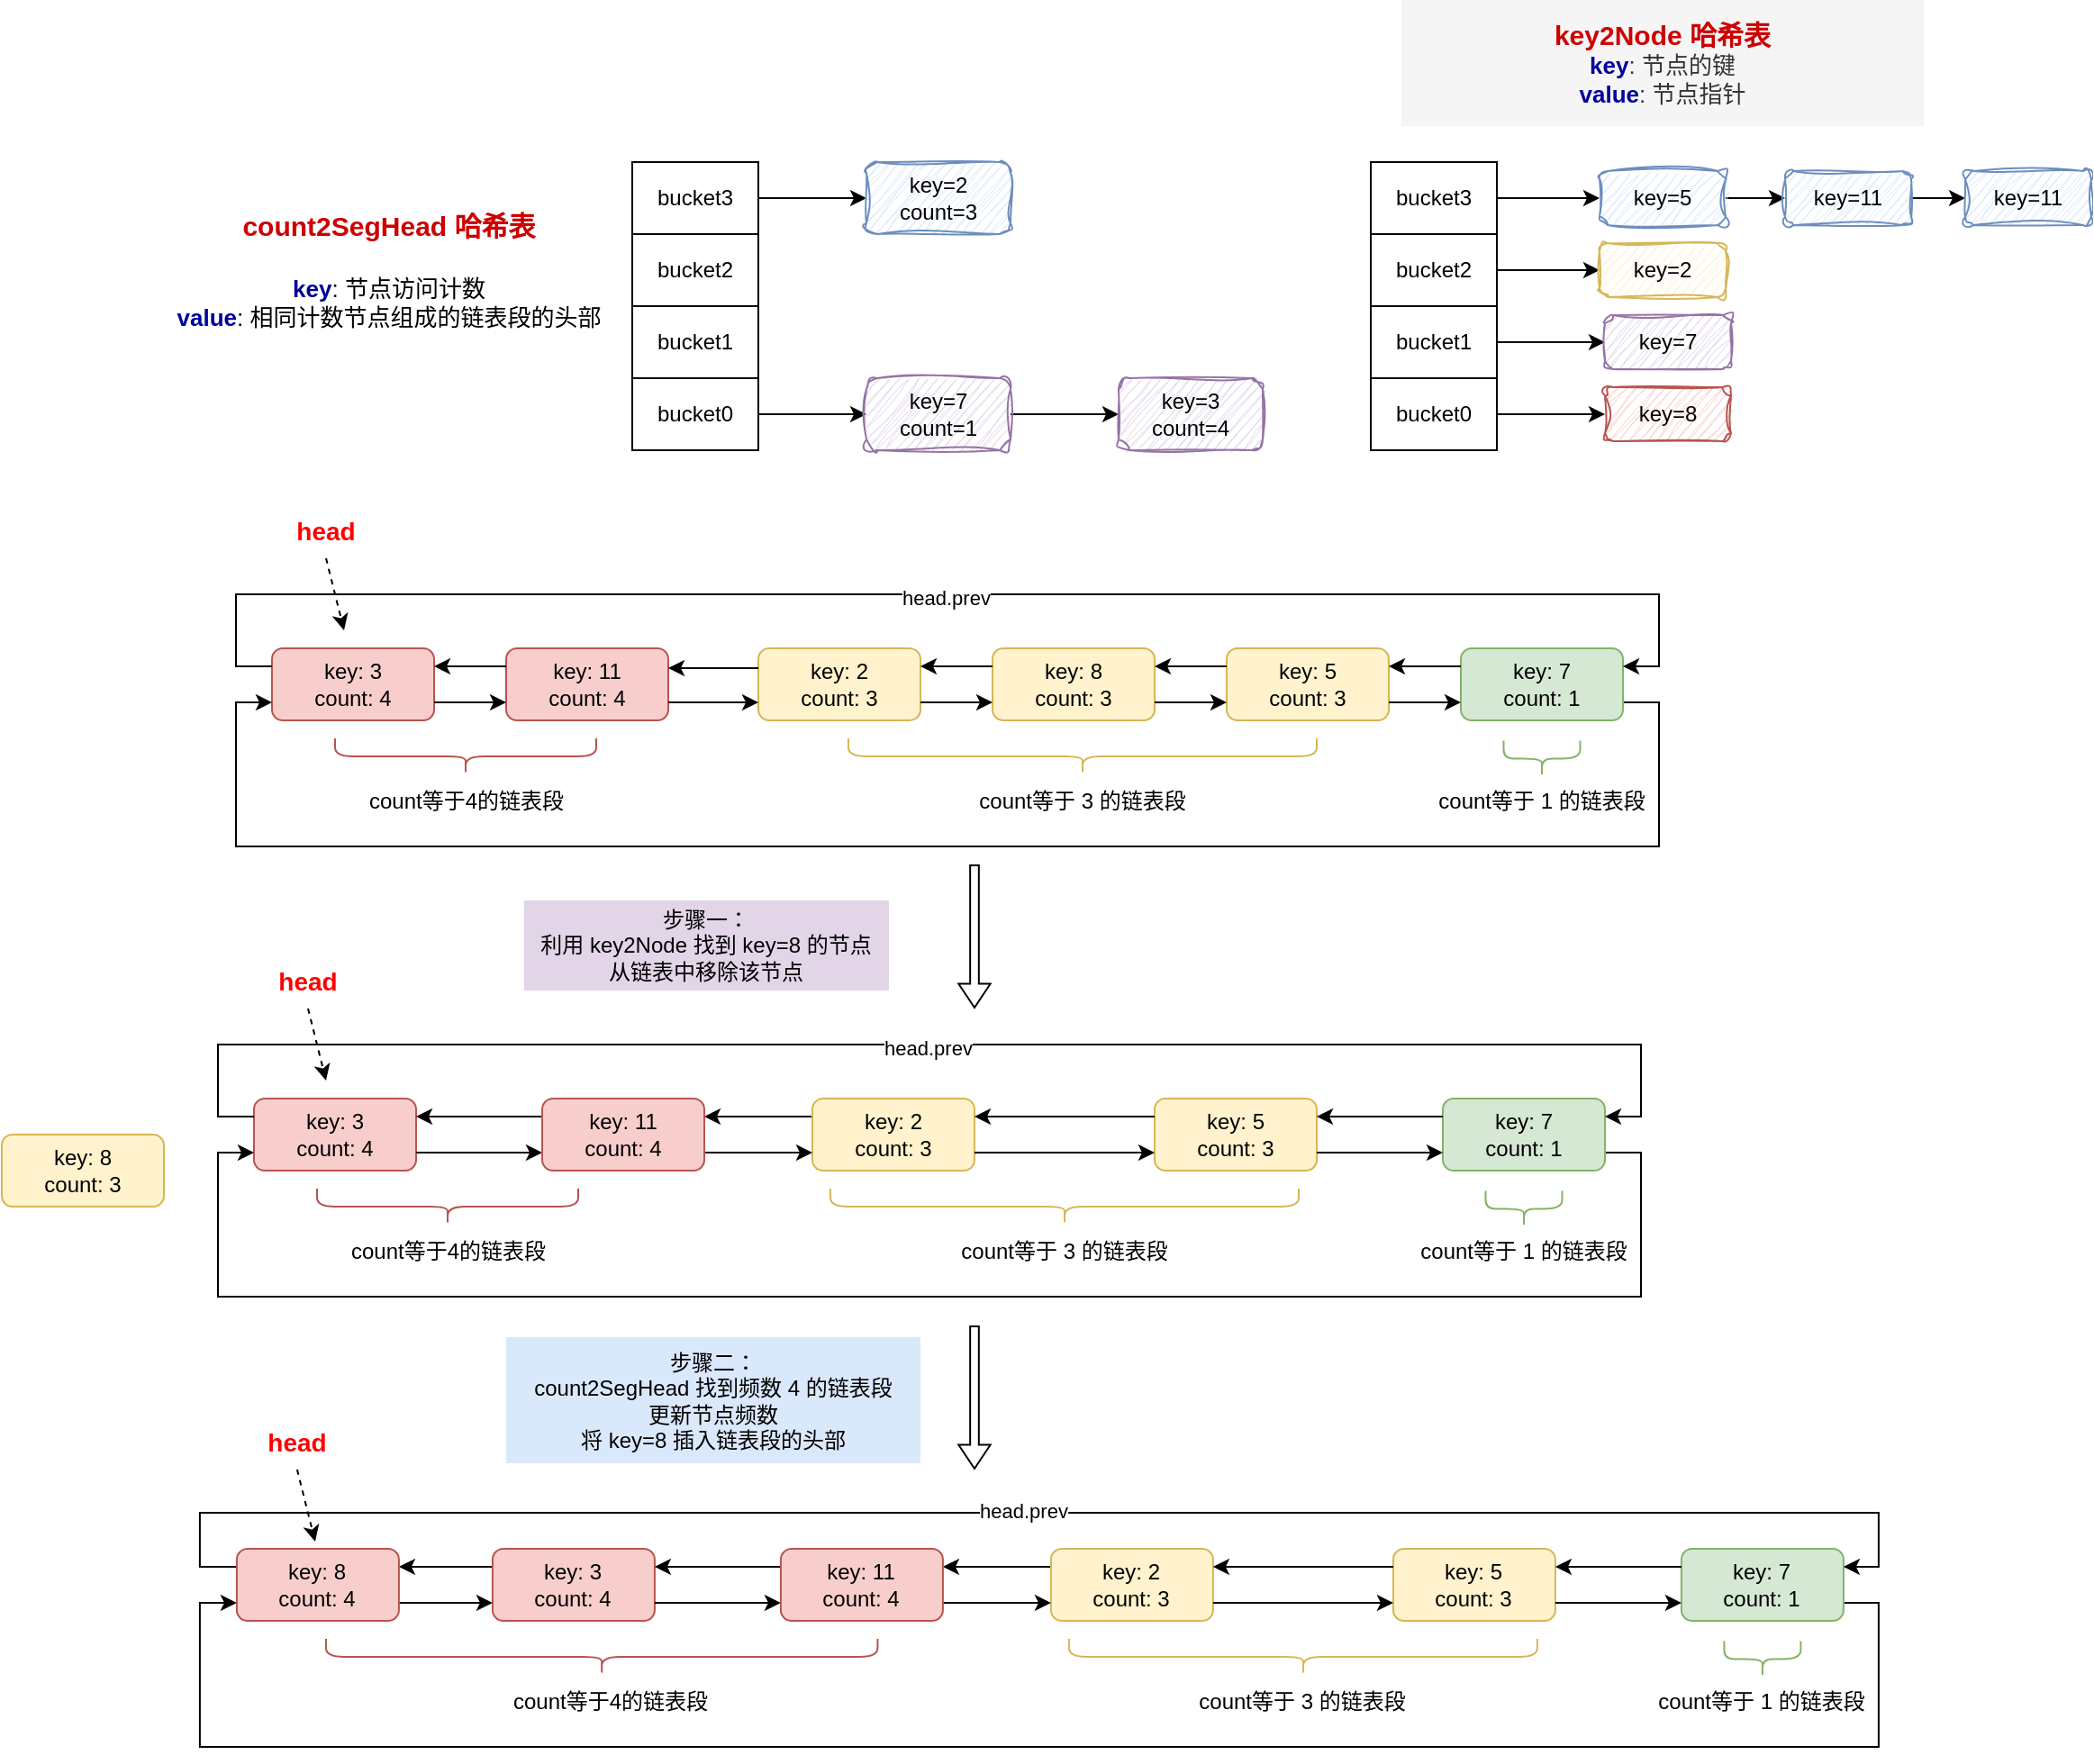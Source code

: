 <mxfile version="24.0.7" type="github">
  <diagram name="第 1 页" id="zE9aLh8oL7LbEnzDTzKU">
    <mxGraphModel dx="2052" dy="1904" grid="1" gridSize="10" guides="1" tooltips="1" connect="1" arrows="1" fold="1" page="1" pageScale="1" pageWidth="827" pageHeight="1169" math="0" shadow="0">
      <root>
        <mxCell id="0" />
        <mxCell id="1" parent="0" />
        <mxCell id="ZwX-LrS2RoOKR6G2F7I0-1" value="key: 3&lt;div&gt;count: 4&lt;/div&gt;" style="rounded=1;whiteSpace=wrap;html=1;fillColor=#f8cecc;strokeColor=#b85450;" vertex="1" parent="1">
          <mxGeometry x="90" y="240" width="90" height="40" as="geometry" />
        </mxCell>
        <mxCell id="ZwX-LrS2RoOKR6G2F7I0-6" value="key: 11&lt;div&gt;&lt;span style=&quot;background-color: initial;&quot;&gt;count: 4&lt;/span&gt;&lt;/div&gt;" style="rounded=1;whiteSpace=wrap;html=1;fillColor=#f8cecc;strokeColor=#b85450;" vertex="1" parent="1">
          <mxGeometry x="220" y="240" width="90" height="40" as="geometry" />
        </mxCell>
        <mxCell id="ZwX-LrS2RoOKR6G2F7I0-7" value="key: 2&lt;div&gt;count: 3&lt;/div&gt;" style="rounded=1;whiteSpace=wrap;html=1;fillColor=#fff2cc;strokeColor=#d6b656;" vertex="1" parent="1">
          <mxGeometry x="360" y="240" width="90" height="40" as="geometry" />
        </mxCell>
        <mxCell id="ZwX-LrS2RoOKR6G2F7I0-8" value="key: 8&lt;div&gt;count: 3&lt;/div&gt;" style="rounded=1;whiteSpace=wrap;html=1;fillColor=#fff2cc;strokeColor=#d6b656;" vertex="1" parent="1">
          <mxGeometry x="490" y="240" width="90" height="40" as="geometry" />
        </mxCell>
        <mxCell id="ZwX-LrS2RoOKR6G2F7I0-9" value="key: 5&lt;div&gt;count: 3&lt;/div&gt;" style="rounded=1;whiteSpace=wrap;html=1;fillColor=#fff2cc;strokeColor=#d6b656;" vertex="1" parent="1">
          <mxGeometry x="620" y="240" width="90" height="40" as="geometry" />
        </mxCell>
        <mxCell id="ZwX-LrS2RoOKR6G2F7I0-35" style="edgeStyle=orthogonalEdgeStyle;rounded=0;orthogonalLoop=1;jettySize=auto;html=1;exitX=1;exitY=0.75;exitDx=0;exitDy=0;entryX=0;entryY=0.75;entryDx=0;entryDy=0;" edge="1" parent="1" source="ZwX-LrS2RoOKR6G2F7I0-10" target="ZwX-LrS2RoOKR6G2F7I0-1">
          <mxGeometry relative="1" as="geometry">
            <Array as="points">
              <mxPoint x="860" y="270" />
              <mxPoint x="860" y="350" />
              <mxPoint x="70" y="350" />
              <mxPoint x="70" y="270" />
            </Array>
          </mxGeometry>
        </mxCell>
        <mxCell id="ZwX-LrS2RoOKR6G2F7I0-10" value="key: 7&lt;div&gt;count: 1&lt;/div&gt;" style="rounded=1;whiteSpace=wrap;html=1;fillColor=#d5e8d4;strokeColor=#82b366;" vertex="1" parent="1">
          <mxGeometry x="750" y="240" width="90" height="40" as="geometry" />
        </mxCell>
        <mxCell id="ZwX-LrS2RoOKR6G2F7I0-11" value="" style="endArrow=classic;html=1;rounded=0;exitX=0;exitY=0.25;exitDx=0;exitDy=0;entryX=1;entryY=0.25;entryDx=0;entryDy=0;" edge="1" parent="1" source="ZwX-LrS2RoOKR6G2F7I0-6" target="ZwX-LrS2RoOKR6G2F7I0-1">
          <mxGeometry width="50" height="50" relative="1" as="geometry">
            <mxPoint x="250" y="390" as="sourcePoint" />
            <mxPoint x="300" y="340" as="targetPoint" />
          </mxGeometry>
        </mxCell>
        <mxCell id="ZwX-LrS2RoOKR6G2F7I0-12" value="" style="endArrow=classic;html=1;rounded=0;exitX=1;exitY=0.75;exitDx=0;exitDy=0;entryX=0;entryY=0.75;entryDx=0;entryDy=0;" edge="1" parent="1" source="ZwX-LrS2RoOKR6G2F7I0-1" target="ZwX-LrS2RoOKR6G2F7I0-6">
          <mxGeometry width="50" height="50" relative="1" as="geometry">
            <mxPoint x="250" y="410" as="sourcePoint" />
            <mxPoint x="300" y="360" as="targetPoint" />
          </mxGeometry>
        </mxCell>
        <mxCell id="ZwX-LrS2RoOKR6G2F7I0-13" value="" style="endArrow=classic;html=1;rounded=0;entryX=1;entryY=0.75;entryDx=0;entryDy=0;exitX=0;exitY=0.75;exitDx=0;exitDy=0;" edge="1" parent="1">
          <mxGeometry width="50" height="50" relative="1" as="geometry">
            <mxPoint x="360" y="251" as="sourcePoint" />
            <mxPoint x="310" y="251" as="targetPoint" />
          </mxGeometry>
        </mxCell>
        <mxCell id="ZwX-LrS2RoOKR6G2F7I0-14" value="" style="endArrow=classic;html=1;rounded=0;exitX=0;exitY=0.25;exitDx=0;exitDy=0;entryX=1;entryY=0.25;entryDx=0;entryDy=0;" edge="1" parent="1" source="ZwX-LrS2RoOKR6G2F7I0-8" target="ZwX-LrS2RoOKR6G2F7I0-7">
          <mxGeometry width="50" height="50" relative="1" as="geometry">
            <mxPoint x="460" y="380" as="sourcePoint" />
            <mxPoint x="510" y="330" as="targetPoint" />
          </mxGeometry>
        </mxCell>
        <mxCell id="ZwX-LrS2RoOKR6G2F7I0-15" value="" style="endArrow=classic;html=1;rounded=0;exitX=1;exitY=0.75;exitDx=0;exitDy=0;entryX=0;entryY=0.75;entryDx=0;entryDy=0;" edge="1" parent="1" source="ZwX-LrS2RoOKR6G2F7I0-6" target="ZwX-LrS2RoOKR6G2F7I0-7">
          <mxGeometry width="50" height="50" relative="1" as="geometry">
            <mxPoint x="230" y="380" as="sourcePoint" />
            <mxPoint x="280" y="330" as="targetPoint" />
          </mxGeometry>
        </mxCell>
        <mxCell id="ZwX-LrS2RoOKR6G2F7I0-16" value="" style="endArrow=classic;html=1;rounded=0;exitX=1;exitY=0.75;exitDx=0;exitDy=0;entryX=0;entryY=0.75;entryDx=0;entryDy=0;" edge="1" parent="1" source="ZwX-LrS2RoOKR6G2F7I0-7" target="ZwX-LrS2RoOKR6G2F7I0-8">
          <mxGeometry width="50" height="50" relative="1" as="geometry">
            <mxPoint x="480" y="360" as="sourcePoint" />
            <mxPoint x="530" y="310" as="targetPoint" />
          </mxGeometry>
        </mxCell>
        <mxCell id="ZwX-LrS2RoOKR6G2F7I0-17" value="" style="endArrow=classic;html=1;rounded=0;exitX=1;exitY=0.75;exitDx=0;exitDy=0;entryX=0;entryY=0.75;entryDx=0;entryDy=0;" edge="1" parent="1" source="ZwX-LrS2RoOKR6G2F7I0-8" target="ZwX-LrS2RoOKR6G2F7I0-9">
          <mxGeometry width="50" height="50" relative="1" as="geometry">
            <mxPoint x="610" y="370" as="sourcePoint" />
            <mxPoint x="660" y="320" as="targetPoint" />
          </mxGeometry>
        </mxCell>
        <mxCell id="ZwX-LrS2RoOKR6G2F7I0-18" value="" style="endArrow=classic;html=1;rounded=0;exitX=1;exitY=0.75;exitDx=0;exitDy=0;entryX=0;entryY=0.75;entryDx=0;entryDy=0;" edge="1" parent="1" source="ZwX-LrS2RoOKR6G2F7I0-9" target="ZwX-LrS2RoOKR6G2F7I0-10">
          <mxGeometry width="50" height="50" relative="1" as="geometry">
            <mxPoint x="710" y="380" as="sourcePoint" />
            <mxPoint x="760" y="330" as="targetPoint" />
          </mxGeometry>
        </mxCell>
        <mxCell id="ZwX-LrS2RoOKR6G2F7I0-19" value="" style="endArrow=classic;html=1;rounded=0;exitX=0;exitY=0.25;exitDx=0;exitDy=0;entryX=1;entryY=0.25;entryDx=0;entryDy=0;" edge="1" parent="1" source="ZwX-LrS2RoOKR6G2F7I0-9" target="ZwX-LrS2RoOKR6G2F7I0-8">
          <mxGeometry width="50" height="50" relative="1" as="geometry">
            <mxPoint x="660" y="380" as="sourcePoint" />
            <mxPoint x="710" y="330" as="targetPoint" />
          </mxGeometry>
        </mxCell>
        <mxCell id="ZwX-LrS2RoOKR6G2F7I0-20" value="" style="endArrow=classic;html=1;rounded=0;exitX=0;exitY=0.25;exitDx=0;exitDy=0;entryX=1;entryY=0.25;entryDx=0;entryDy=0;" edge="1" parent="1" source="ZwX-LrS2RoOKR6G2F7I0-10" target="ZwX-LrS2RoOKR6G2F7I0-9">
          <mxGeometry width="50" height="50" relative="1" as="geometry">
            <mxPoint x="700" y="410" as="sourcePoint" />
            <mxPoint x="750" y="360" as="targetPoint" />
          </mxGeometry>
        </mxCell>
        <mxCell id="ZwX-LrS2RoOKR6G2F7I0-21" value="" style="endArrow=classic;html=1;rounded=0;dashed=1;" edge="1" parent="1">
          <mxGeometry width="50" height="50" relative="1" as="geometry">
            <mxPoint x="120" y="190" as="sourcePoint" />
            <mxPoint x="130" y="230" as="targetPoint" />
          </mxGeometry>
        </mxCell>
        <mxCell id="ZwX-LrS2RoOKR6G2F7I0-22" value="head" style="text;html=1;align=center;verticalAlign=middle;whiteSpace=wrap;rounded=0;fontSize=14;fontStyle=1;fontColor=#FF0000;" vertex="1" parent="1">
          <mxGeometry x="90" y="160" width="60" height="30" as="geometry" />
        </mxCell>
        <mxCell id="ZwX-LrS2RoOKR6G2F7I0-23" value="" style="shape=curlyBracket;whiteSpace=wrap;html=1;rounded=1;flipH=1;labelPosition=right;verticalLabelPosition=middle;align=left;verticalAlign=middle;size=0.5;rotation=90;fillColor=#fff2cc;strokeColor=#d6b656;" vertex="1" parent="1">
          <mxGeometry x="530" y="170" width="20" height="260" as="geometry" />
        </mxCell>
        <mxCell id="ZwX-LrS2RoOKR6G2F7I0-25" value="" style="shape=curlyBracket;whiteSpace=wrap;html=1;rounded=1;flipH=1;labelPosition=right;verticalLabelPosition=middle;align=left;verticalAlign=middle;size=0.5;rotation=90;fillColor=#f8cecc;strokeColor=#b85450;" vertex="1" parent="1">
          <mxGeometry x="187.5" y="227.5" width="20" height="145" as="geometry" />
        </mxCell>
        <mxCell id="ZwX-LrS2RoOKR6G2F7I0-26" value="" style="shape=curlyBracket;whiteSpace=wrap;html=1;rounded=1;flipH=1;labelPosition=right;verticalLabelPosition=middle;align=left;verticalAlign=middle;size=0.5;rotation=90;fillColor=#d5e8d4;strokeColor=#82b366;" vertex="1" parent="1">
          <mxGeometry x="785" y="280" width="20" height="42.5" as="geometry" />
        </mxCell>
        <mxCell id="ZwX-LrS2RoOKR6G2F7I0-27" value="count等于4的链表段" style="text;html=1;align=center;verticalAlign=middle;whiteSpace=wrap;rounded=0;" vertex="1" parent="1">
          <mxGeometry x="131.5" y="310" width="132" height="30" as="geometry" />
        </mxCell>
        <mxCell id="ZwX-LrS2RoOKR6G2F7I0-28" value="count等于 3 的链表段" style="text;html=1;align=center;verticalAlign=middle;whiteSpace=wrap;rounded=0;" vertex="1" parent="1">
          <mxGeometry x="474" y="310" width="132" height="30" as="geometry" />
        </mxCell>
        <mxCell id="ZwX-LrS2RoOKR6G2F7I0-29" value="count等于 1 的链表段" style="text;html=1;align=center;verticalAlign=middle;whiteSpace=wrap;rounded=0;" vertex="1" parent="1">
          <mxGeometry x="729" y="310" width="132" height="30" as="geometry" />
        </mxCell>
        <mxCell id="ZwX-LrS2RoOKR6G2F7I0-30" value="" style="endArrow=classic;html=1;rounded=0;exitX=0;exitY=0.25;exitDx=0;exitDy=0;edgeStyle=orthogonalEdgeStyle;" edge="1" parent="1" source="ZwX-LrS2RoOKR6G2F7I0-1">
          <mxGeometry width="50" height="50" relative="1" as="geometry">
            <mxPoint x="100" y="390" as="sourcePoint" />
            <mxPoint x="840" y="250" as="targetPoint" />
            <Array as="points">
              <mxPoint x="70" y="250" />
              <mxPoint x="70" y="210" />
              <mxPoint x="860" y="210" />
              <mxPoint x="860" y="250" />
            </Array>
          </mxGeometry>
        </mxCell>
        <mxCell id="ZwX-LrS2RoOKR6G2F7I0-34" value="head.prev" style="edgeLabel;html=1;align=center;verticalAlign=middle;resizable=0;points=[];" vertex="1" connectable="0" parent="ZwX-LrS2RoOKR6G2F7I0-30">
          <mxGeometry x="-0.003" y="-2" relative="1" as="geometry">
            <mxPoint as="offset" />
          </mxGeometry>
        </mxCell>
        <mxCell id="ZwX-LrS2RoOKR6G2F7I0-68" style="edgeStyle=orthogonalEdgeStyle;rounded=0;orthogonalLoop=1;jettySize=auto;html=1;entryX=0;entryY=0.5;entryDx=0;entryDy=0;" edge="1" parent="1" source="ZwX-LrS2RoOKR6G2F7I0-57" target="ZwX-LrS2RoOKR6G2F7I0-65">
          <mxGeometry relative="1" as="geometry" />
        </mxCell>
        <mxCell id="ZwX-LrS2RoOKR6G2F7I0-57" value="bucket3" style="rounded=0;whiteSpace=wrap;html=1;" vertex="1" parent="1">
          <mxGeometry x="290" y="-30" width="70" height="40" as="geometry" />
        </mxCell>
        <mxCell id="ZwX-LrS2RoOKR6G2F7I0-58" value="bucket2" style="rounded=0;whiteSpace=wrap;html=1;" vertex="1" parent="1">
          <mxGeometry x="290" y="10" width="70" height="40" as="geometry" />
        </mxCell>
        <mxCell id="ZwX-LrS2RoOKR6G2F7I0-59" value="bucket1" style="rounded=0;whiteSpace=wrap;html=1;" vertex="1" parent="1">
          <mxGeometry x="290" y="50" width="70" height="40" as="geometry" />
        </mxCell>
        <mxCell id="ZwX-LrS2RoOKR6G2F7I0-62" style="edgeStyle=orthogonalEdgeStyle;rounded=0;orthogonalLoop=1;jettySize=auto;html=1;" edge="1" parent="1" source="ZwX-LrS2RoOKR6G2F7I0-61" target="ZwX-LrS2RoOKR6G2F7I0-64">
          <mxGeometry relative="1" as="geometry">
            <mxPoint x="410" y="110" as="targetPoint" />
          </mxGeometry>
        </mxCell>
        <mxCell id="ZwX-LrS2RoOKR6G2F7I0-61" value="bucket0" style="rounded=0;whiteSpace=wrap;html=1;" vertex="1" parent="1">
          <mxGeometry x="290" y="90" width="70" height="40" as="geometry" />
        </mxCell>
        <mxCell id="ZwX-LrS2RoOKR6G2F7I0-66" style="edgeStyle=orthogonalEdgeStyle;rounded=0;orthogonalLoop=1;jettySize=auto;html=1;entryX=0;entryY=0.5;entryDx=0;entryDy=0;" edge="1" parent="1" source="ZwX-LrS2RoOKR6G2F7I0-64" target="ZwX-LrS2RoOKR6G2F7I0-67">
          <mxGeometry relative="1" as="geometry">
            <mxPoint x="560" y="110" as="targetPoint" />
          </mxGeometry>
        </mxCell>
        <mxCell id="ZwX-LrS2RoOKR6G2F7I0-64" value="&lt;div&gt;key=7&lt;/div&gt;count=1" style="rounded=1;whiteSpace=wrap;html=1;sketch=1;curveFitting=1;jiggle=2;fillColor=#e1d5e7;strokeColor=#9673a6;" vertex="1" parent="1">
          <mxGeometry x="420" y="90" width="80" height="40" as="geometry" />
        </mxCell>
        <mxCell id="ZwX-LrS2RoOKR6G2F7I0-65" value="&lt;div&gt;key=2&lt;/div&gt;count=3" style="rounded=1;whiteSpace=wrap;html=1;fillColor=#dae8fc;strokeColor=#6c8ebf;sketch=1;curveFitting=1;jiggle=2;" vertex="1" parent="1">
          <mxGeometry x="420" y="-30" width="80" height="40" as="geometry" />
        </mxCell>
        <mxCell id="ZwX-LrS2RoOKR6G2F7I0-67" value="&lt;div&gt;key=3&lt;/div&gt;count=4" style="rounded=1;whiteSpace=wrap;html=1;sketch=1;curveFitting=1;jiggle=2;fillColor=#e1d5e7;strokeColor=#9673a6;" vertex="1" parent="1">
          <mxGeometry x="560" y="90" width="80" height="40" as="geometry" />
        </mxCell>
        <mxCell id="ZwX-LrS2RoOKR6G2F7I0-70" value="&lt;div&gt;&lt;font color=&quot;#cc0000&quot;&gt;&lt;span style=&quot;font-size: 15px; font-weight: 700;&quot;&gt;count2SegHead 哈希表&lt;/span&gt;&lt;br&gt;&lt;/font&gt;&lt;/div&gt;&lt;div&gt;&lt;font color=&quot;#cc0000&quot;&gt;&lt;span style=&quot;font-size: 15px; font-weight: 700;&quot;&gt;&lt;br&gt;&lt;/span&gt;&lt;/font&gt;&lt;/div&gt;&lt;font style=&quot;font-size: 13px;&quot;&gt;&lt;font color=&quot;#000099&quot;&gt;&lt;b&gt;key&lt;/b&gt;&lt;/font&gt;: 节点访问计数&lt;/font&gt;&lt;div style=&quot;font-size: 13px;&quot;&gt;&lt;font style=&quot;font-size: 13px;&quot;&gt;&lt;font color=&quot;#000099&quot;&gt;&lt;b&gt;value&lt;/b&gt;&lt;/font&gt;: 相同计数节点组成的链表段的头部&lt;/font&gt;&lt;/div&gt;" style="text;html=1;align=center;verticalAlign=middle;whiteSpace=wrap;rounded=0;" vertex="1" parent="1">
          <mxGeometry x="10" y="5" width="290" height="50" as="geometry" />
        </mxCell>
        <mxCell id="ZwX-LrS2RoOKR6G2F7I0-71" value="key: 3&lt;div&gt;count: 4&lt;/div&gt;" style="rounded=1;whiteSpace=wrap;html=1;fillColor=#f8cecc;strokeColor=#b85450;" vertex="1" parent="1">
          <mxGeometry x="80" y="490" width="90" height="40" as="geometry" />
        </mxCell>
        <mxCell id="ZwX-LrS2RoOKR6G2F7I0-125" style="edgeStyle=orthogonalEdgeStyle;rounded=0;orthogonalLoop=1;jettySize=auto;html=1;exitX=0;exitY=0.25;exitDx=0;exitDy=0;entryX=1;entryY=0.25;entryDx=0;entryDy=0;" edge="1" parent="1" source="ZwX-LrS2RoOKR6G2F7I0-73" target="ZwX-LrS2RoOKR6G2F7I0-72">
          <mxGeometry relative="1" as="geometry" />
        </mxCell>
        <mxCell id="ZwX-LrS2RoOKR6G2F7I0-73" value="key: 2&lt;div&gt;count: 3&lt;/div&gt;" style="rounded=1;whiteSpace=wrap;html=1;fillColor=#fff2cc;strokeColor=#d6b656;" vertex="1" parent="1">
          <mxGeometry x="390" y="490" width="90" height="40" as="geometry" />
        </mxCell>
        <mxCell id="ZwX-LrS2RoOKR6G2F7I0-75" value="key: 5&lt;div&gt;count: 3&lt;/div&gt;" style="rounded=1;whiteSpace=wrap;html=1;fillColor=#fff2cc;strokeColor=#d6b656;" vertex="1" parent="1">
          <mxGeometry x="580" y="490" width="90" height="40" as="geometry" />
        </mxCell>
        <mxCell id="ZwX-LrS2RoOKR6G2F7I0-76" style="edgeStyle=orthogonalEdgeStyle;rounded=0;orthogonalLoop=1;jettySize=auto;html=1;exitX=1;exitY=0.75;exitDx=0;exitDy=0;entryX=0;entryY=0.75;entryDx=0;entryDy=0;" edge="1" parent="1" source="ZwX-LrS2RoOKR6G2F7I0-77" target="ZwX-LrS2RoOKR6G2F7I0-71">
          <mxGeometry relative="1" as="geometry">
            <Array as="points">
              <mxPoint x="850" y="520" />
              <mxPoint x="850" y="600" />
              <mxPoint x="60" y="600" />
              <mxPoint x="60" y="520" />
            </Array>
          </mxGeometry>
        </mxCell>
        <mxCell id="ZwX-LrS2RoOKR6G2F7I0-77" value="key: 7&lt;div&gt;count: 1&lt;/div&gt;" style="rounded=1;whiteSpace=wrap;html=1;fillColor=#d5e8d4;strokeColor=#82b366;" vertex="1" parent="1">
          <mxGeometry x="740" y="490" width="90" height="40" as="geometry" />
        </mxCell>
        <mxCell id="ZwX-LrS2RoOKR6G2F7I0-78" value="" style="endArrow=classic;html=1;rounded=0;exitX=0;exitY=0.25;exitDx=0;exitDy=0;entryX=1;entryY=0.25;entryDx=0;entryDy=0;" edge="1" parent="1" source="ZwX-LrS2RoOKR6G2F7I0-72" target="ZwX-LrS2RoOKR6G2F7I0-71">
          <mxGeometry width="50" height="50" relative="1" as="geometry">
            <mxPoint x="240" y="640" as="sourcePoint" />
            <mxPoint x="290" y="590" as="targetPoint" />
          </mxGeometry>
        </mxCell>
        <mxCell id="ZwX-LrS2RoOKR6G2F7I0-79" value="" style="endArrow=classic;html=1;rounded=0;exitX=1;exitY=0.75;exitDx=0;exitDy=0;entryX=0;entryY=0.75;entryDx=0;entryDy=0;" edge="1" parent="1" source="ZwX-LrS2RoOKR6G2F7I0-71" target="ZwX-LrS2RoOKR6G2F7I0-72">
          <mxGeometry width="50" height="50" relative="1" as="geometry">
            <mxPoint x="240" y="660" as="sourcePoint" />
            <mxPoint x="290" y="610" as="targetPoint" />
          </mxGeometry>
        </mxCell>
        <mxCell id="ZwX-LrS2RoOKR6G2F7I0-80" value="" style="endArrow=classic;html=1;rounded=0;entryX=1;entryY=0.75;entryDx=0;entryDy=0;exitX=0;exitY=0.25;exitDx=0;exitDy=0;" edge="1" parent="1" source="ZwX-LrS2RoOKR6G2F7I0-72">
          <mxGeometry width="50" height="50" relative="1" as="geometry">
            <mxPoint x="350" y="501" as="sourcePoint" />
            <mxPoint x="300" y="501" as="targetPoint" />
          </mxGeometry>
        </mxCell>
        <mxCell id="ZwX-LrS2RoOKR6G2F7I0-82" value="" style="endArrow=classic;html=1;rounded=0;exitX=1;exitY=0.75;exitDx=0;exitDy=0;entryX=0;entryY=0.75;entryDx=0;entryDy=0;" edge="1" parent="1" source="ZwX-LrS2RoOKR6G2F7I0-72" target="ZwX-LrS2RoOKR6G2F7I0-73">
          <mxGeometry width="50" height="50" relative="1" as="geometry">
            <mxPoint x="220" y="630" as="sourcePoint" />
            <mxPoint x="270" y="580" as="targetPoint" />
          </mxGeometry>
        </mxCell>
        <mxCell id="ZwX-LrS2RoOKR6G2F7I0-84" value="" style="endArrow=classic;html=1;rounded=0;exitX=1;exitY=0.75;exitDx=0;exitDy=0;entryX=0;entryY=0.75;entryDx=0;entryDy=0;" edge="1" parent="1" source="ZwX-LrS2RoOKR6G2F7I0-73" target="ZwX-LrS2RoOKR6G2F7I0-75">
          <mxGeometry width="50" height="50" relative="1" as="geometry">
            <mxPoint x="570" y="520" as="sourcePoint" />
            <mxPoint x="650" y="570" as="targetPoint" />
          </mxGeometry>
        </mxCell>
        <mxCell id="ZwX-LrS2RoOKR6G2F7I0-85" value="" style="endArrow=classic;html=1;rounded=0;exitX=1;exitY=0.75;exitDx=0;exitDy=0;entryX=0;entryY=0.75;entryDx=0;entryDy=0;" edge="1" parent="1" source="ZwX-LrS2RoOKR6G2F7I0-75" target="ZwX-LrS2RoOKR6G2F7I0-77">
          <mxGeometry width="50" height="50" relative="1" as="geometry">
            <mxPoint x="700" y="630" as="sourcePoint" />
            <mxPoint x="750" y="580" as="targetPoint" />
          </mxGeometry>
        </mxCell>
        <mxCell id="ZwX-LrS2RoOKR6G2F7I0-86" value="" style="endArrow=classic;html=1;rounded=0;entryX=1;entryY=0.25;entryDx=0;entryDy=0;" edge="1" parent="1" target="ZwX-LrS2RoOKR6G2F7I0-73">
          <mxGeometry width="50" height="50" relative="1" as="geometry">
            <mxPoint x="580" y="500" as="sourcePoint" />
            <mxPoint x="570" y="500" as="targetPoint" />
          </mxGeometry>
        </mxCell>
        <mxCell id="ZwX-LrS2RoOKR6G2F7I0-87" value="" style="endArrow=classic;html=1;rounded=0;exitX=0;exitY=0.25;exitDx=0;exitDy=0;entryX=1;entryY=0.25;entryDx=0;entryDy=0;" edge="1" parent="1" source="ZwX-LrS2RoOKR6G2F7I0-77" target="ZwX-LrS2RoOKR6G2F7I0-75">
          <mxGeometry width="50" height="50" relative="1" as="geometry">
            <mxPoint x="690" y="660" as="sourcePoint" />
            <mxPoint x="740" y="610" as="targetPoint" />
          </mxGeometry>
        </mxCell>
        <mxCell id="ZwX-LrS2RoOKR6G2F7I0-88" value="" style="endArrow=classic;html=1;rounded=0;dashed=1;" edge="1" parent="1">
          <mxGeometry width="50" height="50" relative="1" as="geometry">
            <mxPoint x="110" y="440" as="sourcePoint" />
            <mxPoint x="120" y="480" as="targetPoint" />
          </mxGeometry>
        </mxCell>
        <mxCell id="ZwX-LrS2RoOKR6G2F7I0-89" value="head" style="text;html=1;align=center;verticalAlign=middle;whiteSpace=wrap;rounded=0;fontSize=14;fontStyle=1;fontColor=#FF0000;" vertex="1" parent="1">
          <mxGeometry x="80" y="410" width="60" height="30" as="geometry" />
        </mxCell>
        <mxCell id="ZwX-LrS2RoOKR6G2F7I0-90" value="" style="shape=curlyBracket;whiteSpace=wrap;html=1;rounded=1;flipH=1;labelPosition=right;verticalLabelPosition=middle;align=left;verticalAlign=middle;size=0.5;rotation=90;fillColor=#fff2cc;strokeColor=#d6b656;" vertex="1" parent="1">
          <mxGeometry x="520" y="420" width="20" height="260" as="geometry" />
        </mxCell>
        <mxCell id="ZwX-LrS2RoOKR6G2F7I0-91" value="" style="shape=curlyBracket;whiteSpace=wrap;html=1;rounded=1;flipH=1;labelPosition=right;verticalLabelPosition=middle;align=left;verticalAlign=middle;size=0.5;rotation=90;fillColor=#f8cecc;strokeColor=#b85450;" vertex="1" parent="1">
          <mxGeometry x="177.5" y="477.5" width="20" height="145" as="geometry" />
        </mxCell>
        <mxCell id="ZwX-LrS2RoOKR6G2F7I0-92" value="" style="shape=curlyBracket;whiteSpace=wrap;html=1;rounded=1;flipH=1;labelPosition=right;verticalLabelPosition=middle;align=left;verticalAlign=middle;size=0.5;rotation=90;fillColor=#d5e8d4;strokeColor=#82b366;" vertex="1" parent="1">
          <mxGeometry x="775" y="530" width="20" height="42.5" as="geometry" />
        </mxCell>
        <mxCell id="ZwX-LrS2RoOKR6G2F7I0-93" value="count等于4的链表段" style="text;html=1;align=center;verticalAlign=middle;whiteSpace=wrap;rounded=0;" vertex="1" parent="1">
          <mxGeometry x="121.5" y="560" width="132" height="30" as="geometry" />
        </mxCell>
        <mxCell id="ZwX-LrS2RoOKR6G2F7I0-94" value="count等于 3 的链表段" style="text;html=1;align=center;verticalAlign=middle;whiteSpace=wrap;rounded=0;" vertex="1" parent="1">
          <mxGeometry x="464" y="560" width="132" height="30" as="geometry" />
        </mxCell>
        <mxCell id="ZwX-LrS2RoOKR6G2F7I0-95" value="count等于 1 的链表段" style="text;html=1;align=center;verticalAlign=middle;whiteSpace=wrap;rounded=0;" vertex="1" parent="1">
          <mxGeometry x="719" y="560" width="132" height="30" as="geometry" />
        </mxCell>
        <mxCell id="ZwX-LrS2RoOKR6G2F7I0-96" value="" style="endArrow=classic;html=1;rounded=0;exitX=0;exitY=0.25;exitDx=0;exitDy=0;edgeStyle=orthogonalEdgeStyle;" edge="1" parent="1" source="ZwX-LrS2RoOKR6G2F7I0-71">
          <mxGeometry width="50" height="50" relative="1" as="geometry">
            <mxPoint x="90" y="640" as="sourcePoint" />
            <mxPoint x="830" y="500" as="targetPoint" />
            <Array as="points">
              <mxPoint x="60" y="500" />
              <mxPoint x="60" y="460" />
              <mxPoint x="850" y="460" />
              <mxPoint x="850" y="500" />
            </Array>
          </mxGeometry>
        </mxCell>
        <mxCell id="ZwX-LrS2RoOKR6G2F7I0-97" value="head.prev" style="edgeLabel;html=1;align=center;verticalAlign=middle;resizable=0;points=[];" vertex="1" connectable="0" parent="ZwX-LrS2RoOKR6G2F7I0-96">
          <mxGeometry x="-0.003" y="-2" relative="1" as="geometry">
            <mxPoint as="offset" />
          </mxGeometry>
        </mxCell>
        <mxCell id="ZwX-LrS2RoOKR6G2F7I0-98" value="" style="shape=flexArrow;endArrow=classic;html=1;rounded=0;width=4.828;endSize=4.09;endWidth=11.843;" edge="1" parent="1">
          <mxGeometry width="50" height="50" relative="1" as="geometry">
            <mxPoint x="480" y="360" as="sourcePoint" />
            <mxPoint x="480" y="440" as="targetPoint" />
          </mxGeometry>
        </mxCell>
        <mxCell id="ZwX-LrS2RoOKR6G2F7I0-100" style="edgeStyle=orthogonalEdgeStyle;rounded=0;orthogonalLoop=1;jettySize=auto;html=1;entryX=0;entryY=0.5;entryDx=0;entryDy=0;" edge="1" parent="1" source="ZwX-LrS2RoOKR6G2F7I0-101" target="ZwX-LrS2RoOKR6G2F7I0-108">
          <mxGeometry relative="1" as="geometry" />
        </mxCell>
        <mxCell id="ZwX-LrS2RoOKR6G2F7I0-101" value="bucket3" style="rounded=0;whiteSpace=wrap;html=1;" vertex="1" parent="1">
          <mxGeometry x="700" y="-30" width="70" height="40" as="geometry" />
        </mxCell>
        <mxCell id="ZwX-LrS2RoOKR6G2F7I0-116" style="edgeStyle=orthogonalEdgeStyle;rounded=0;orthogonalLoop=1;jettySize=auto;html=1;entryX=0;entryY=0.5;entryDx=0;entryDy=0;" edge="1" parent="1" source="ZwX-LrS2RoOKR6G2F7I0-102" target="ZwX-LrS2RoOKR6G2F7I0-115">
          <mxGeometry relative="1" as="geometry" />
        </mxCell>
        <mxCell id="ZwX-LrS2RoOKR6G2F7I0-102" value="bucket2" style="rounded=0;whiteSpace=wrap;html=1;" vertex="1" parent="1">
          <mxGeometry x="700" y="10" width="70" height="40" as="geometry" />
        </mxCell>
        <mxCell id="ZwX-LrS2RoOKR6G2F7I0-112" style="edgeStyle=orthogonalEdgeStyle;rounded=0;orthogonalLoop=1;jettySize=auto;html=1;entryX=0;entryY=0.5;entryDx=0;entryDy=0;" edge="1" parent="1" source="ZwX-LrS2RoOKR6G2F7I0-103" target="ZwX-LrS2RoOKR6G2F7I0-111">
          <mxGeometry relative="1" as="geometry" />
        </mxCell>
        <mxCell id="ZwX-LrS2RoOKR6G2F7I0-103" value="bucket1" style="rounded=0;whiteSpace=wrap;html=1;" vertex="1" parent="1">
          <mxGeometry x="700" y="50" width="70" height="40" as="geometry" />
        </mxCell>
        <mxCell id="ZwX-LrS2RoOKR6G2F7I0-114" style="edgeStyle=orthogonalEdgeStyle;rounded=0;orthogonalLoop=1;jettySize=auto;html=1;entryX=0;entryY=0.5;entryDx=0;entryDy=0;" edge="1" parent="1" source="ZwX-LrS2RoOKR6G2F7I0-105" target="ZwX-LrS2RoOKR6G2F7I0-113">
          <mxGeometry relative="1" as="geometry" />
        </mxCell>
        <mxCell id="ZwX-LrS2RoOKR6G2F7I0-105" value="bucket0" style="rounded=0;whiteSpace=wrap;html=1;" vertex="1" parent="1">
          <mxGeometry x="700" y="90" width="70" height="40" as="geometry" />
        </mxCell>
        <mxCell id="ZwX-LrS2RoOKR6G2F7I0-118" style="edgeStyle=orthogonalEdgeStyle;rounded=0;orthogonalLoop=1;jettySize=auto;html=1;entryX=0;entryY=0.5;entryDx=0;entryDy=0;" edge="1" parent="1" source="ZwX-LrS2RoOKR6G2F7I0-108" target="ZwX-LrS2RoOKR6G2F7I0-117">
          <mxGeometry relative="1" as="geometry" />
        </mxCell>
        <mxCell id="ZwX-LrS2RoOKR6G2F7I0-108" value="&lt;div&gt;key=5&lt;/div&gt;" style="rounded=1;whiteSpace=wrap;html=1;fillColor=#dae8fc;strokeColor=#6c8ebf;sketch=1;curveFitting=1;jiggle=2;" vertex="1" parent="1">
          <mxGeometry x="827" y="-25" width="70" height="30" as="geometry" />
        </mxCell>
        <mxCell id="ZwX-LrS2RoOKR6G2F7I0-110" value="&lt;div&gt;&lt;font color=&quot;#cc0000&quot;&gt;&lt;span style=&quot;font-size: 15px; font-weight: 700;&quot;&gt;key2Node 哈希表&lt;/span&gt;&lt;/font&gt;&lt;/div&gt;&lt;font style=&quot;font-size: 13px;&quot;&gt;&lt;font color=&quot;#000099&quot;&gt;&lt;b&gt;key&lt;/b&gt;&lt;/font&gt;: 节点的键&lt;/font&gt;&lt;div style=&quot;font-size: 13px;&quot;&gt;&lt;font style=&quot;font-size: 13px;&quot;&gt;&lt;font color=&quot;#000099&quot;&gt;&lt;b&gt;value&lt;/b&gt;&lt;/font&gt;: 节点指针&lt;/font&gt;&lt;/div&gt;" style="text;html=1;align=center;verticalAlign=middle;whiteSpace=wrap;rounded=0;fillColor=#f5f5f5;fontColor=#333333;strokeColor=none;" vertex="1" parent="1">
          <mxGeometry x="717" y="-120" width="290" height="70" as="geometry" />
        </mxCell>
        <mxCell id="ZwX-LrS2RoOKR6G2F7I0-111" value="&lt;div&gt;key=7&lt;/div&gt;" style="rounded=1;whiteSpace=wrap;html=1;sketch=1;curveFitting=1;jiggle=2;fillColor=#e1d5e7;strokeColor=#9673a6;" vertex="1" parent="1">
          <mxGeometry x="830" y="55" width="70" height="30" as="geometry" />
        </mxCell>
        <mxCell id="ZwX-LrS2RoOKR6G2F7I0-113" value="&lt;div&gt;key=8&lt;/div&gt;" style="rounded=1;whiteSpace=wrap;html=1;fillColor=#f8cecc;strokeColor=#b85450;sketch=1;curveFitting=1;jiggle=2;" vertex="1" parent="1">
          <mxGeometry x="830" y="95" width="70" height="30" as="geometry" />
        </mxCell>
        <mxCell id="ZwX-LrS2RoOKR6G2F7I0-115" value="&lt;div&gt;key=2&lt;/div&gt;" style="rounded=1;whiteSpace=wrap;html=1;fillColor=#fff2cc;strokeColor=#d6b656;sketch=1;curveFitting=1;jiggle=2;" vertex="1" parent="1">
          <mxGeometry x="827" y="15" width="70" height="30" as="geometry" />
        </mxCell>
        <mxCell id="ZwX-LrS2RoOKR6G2F7I0-120" style="edgeStyle=orthogonalEdgeStyle;rounded=0;orthogonalLoop=1;jettySize=auto;html=1;entryX=0;entryY=0.5;entryDx=0;entryDy=0;" edge="1" parent="1" source="ZwX-LrS2RoOKR6G2F7I0-117" target="ZwX-LrS2RoOKR6G2F7I0-119">
          <mxGeometry relative="1" as="geometry" />
        </mxCell>
        <mxCell id="ZwX-LrS2RoOKR6G2F7I0-117" value="&lt;div&gt;key=11&lt;/div&gt;" style="rounded=1;whiteSpace=wrap;html=1;fillColor=#dae8fc;strokeColor=#6c8ebf;sketch=1;curveFitting=1;jiggle=2;" vertex="1" parent="1">
          <mxGeometry x="930" y="-25" width="70" height="30" as="geometry" />
        </mxCell>
        <mxCell id="ZwX-LrS2RoOKR6G2F7I0-119" value="&lt;div&gt;key=11&lt;/div&gt;" style="rounded=1;whiteSpace=wrap;html=1;fillColor=#dae8fc;strokeColor=#6c8ebf;sketch=1;curveFitting=1;jiggle=2;" vertex="1" parent="1">
          <mxGeometry x="1030" y="-25" width="70" height="30" as="geometry" />
        </mxCell>
        <mxCell id="ZwX-LrS2RoOKR6G2F7I0-123" value="key: 8&lt;div&gt;count: 3&lt;/div&gt;" style="rounded=1;whiteSpace=wrap;html=1;fillColor=#fff2cc;strokeColor=#d6b656;" vertex="1" parent="1">
          <mxGeometry x="-60" y="510" width="90" height="40" as="geometry" />
        </mxCell>
        <mxCell id="ZwX-LrS2RoOKR6G2F7I0-72" value="key: 11&lt;div&gt;&lt;span style=&quot;background-color: initial;&quot;&gt;count: 4&lt;/span&gt;&lt;/div&gt;" style="rounded=1;whiteSpace=wrap;html=1;fillColor=#f8cecc;strokeColor=#b85450;" vertex="1" parent="1">
          <mxGeometry x="240" y="490" width="90" height="40" as="geometry" />
        </mxCell>
        <mxCell id="ZwX-LrS2RoOKR6G2F7I0-127" value="步骤二：&lt;div&gt;count2SegHead 找到&lt;span style=&quot;background-color: initial;&quot;&gt;频数 4 的链表段&lt;/span&gt;&lt;/div&gt;&lt;div&gt;更新节点频数&lt;/div&gt;&lt;div&gt;将 key=8 插入链表段的头部&lt;/div&gt;" style="text;html=1;align=center;verticalAlign=middle;whiteSpace=wrap;rounded=0;fillColor=#dae8fc;strokeColor=none;" vertex="1" parent="1">
          <mxGeometry x="220" y="622.5" width="230" height="70" as="geometry" />
        </mxCell>
        <mxCell id="ZwX-LrS2RoOKR6G2F7I0-154" style="edgeStyle=orthogonalEdgeStyle;rounded=0;orthogonalLoop=1;jettySize=auto;html=1;exitX=0;exitY=0.25;exitDx=0;exitDy=0;entryX=1;entryY=0.25;entryDx=0;entryDy=0;" edge="1" parent="1" source="ZwX-LrS2RoOKR6G2F7I0-128" target="ZwX-LrS2RoOKR6G2F7I0-153">
          <mxGeometry relative="1" as="geometry" />
        </mxCell>
        <mxCell id="ZwX-LrS2RoOKR6G2F7I0-128" value="key: 3&lt;div&gt;count: 4&lt;/div&gt;" style="rounded=1;whiteSpace=wrap;html=1;fillColor=#f8cecc;strokeColor=#b85450;" vertex="1" parent="1">
          <mxGeometry x="212.46" y="740" width="90" height="40" as="geometry" />
        </mxCell>
        <mxCell id="ZwX-LrS2RoOKR6G2F7I0-129" style="edgeStyle=orthogonalEdgeStyle;rounded=0;orthogonalLoop=1;jettySize=auto;html=1;exitX=0;exitY=0.25;exitDx=0;exitDy=0;entryX=1;entryY=0.25;entryDx=0;entryDy=0;" edge="1" parent="1" source="ZwX-LrS2RoOKR6G2F7I0-130" target="ZwX-LrS2RoOKR6G2F7I0-152">
          <mxGeometry relative="1" as="geometry" />
        </mxCell>
        <mxCell id="ZwX-LrS2RoOKR6G2F7I0-130" value="key: 2&lt;div&gt;count: 3&lt;/div&gt;" style="rounded=1;whiteSpace=wrap;html=1;fillColor=#fff2cc;strokeColor=#d6b656;" vertex="1" parent="1">
          <mxGeometry x="522.46" y="740" width="90" height="40" as="geometry" />
        </mxCell>
        <mxCell id="ZwX-LrS2RoOKR6G2F7I0-131" value="key: 5&lt;div&gt;count: 3&lt;/div&gt;" style="rounded=1;whiteSpace=wrap;html=1;fillColor=#fff2cc;strokeColor=#d6b656;" vertex="1" parent="1">
          <mxGeometry x="712.46" y="740" width="90" height="40" as="geometry" />
        </mxCell>
        <mxCell id="ZwX-LrS2RoOKR6G2F7I0-159" style="edgeStyle=orthogonalEdgeStyle;rounded=0;orthogonalLoop=1;jettySize=auto;html=1;exitX=1;exitY=0.75;exitDx=0;exitDy=0;entryX=0;entryY=0.75;entryDx=0;entryDy=0;" edge="1" parent="1" source="ZwX-LrS2RoOKR6G2F7I0-133" target="ZwX-LrS2RoOKR6G2F7I0-153">
          <mxGeometry relative="1" as="geometry">
            <Array as="points">
              <mxPoint x="981.96" y="770" />
              <mxPoint x="981.96" y="850" />
              <mxPoint x="49.96" y="850" />
              <mxPoint x="49.96" y="770" />
            </Array>
          </mxGeometry>
        </mxCell>
        <mxCell id="ZwX-LrS2RoOKR6G2F7I0-133" value="key: 7&lt;div&gt;count: 1&lt;/div&gt;" style="rounded=1;whiteSpace=wrap;html=1;fillColor=#d5e8d4;strokeColor=#82b366;" vertex="1" parent="1">
          <mxGeometry x="872.46" y="740" width="90" height="40" as="geometry" />
        </mxCell>
        <mxCell id="ZwX-LrS2RoOKR6G2F7I0-134" value="" style="endArrow=classic;html=1;rounded=0;exitX=0;exitY=0.25;exitDx=0;exitDy=0;entryX=1;entryY=0.25;entryDx=0;entryDy=0;" edge="1" parent="1" source="ZwX-LrS2RoOKR6G2F7I0-152" target="ZwX-LrS2RoOKR6G2F7I0-128">
          <mxGeometry width="50" height="50" relative="1" as="geometry">
            <mxPoint x="372.46" y="890" as="sourcePoint" />
            <mxPoint x="422.46" y="840" as="targetPoint" />
          </mxGeometry>
        </mxCell>
        <mxCell id="ZwX-LrS2RoOKR6G2F7I0-135" value="" style="endArrow=classic;html=1;rounded=0;exitX=1;exitY=0.75;exitDx=0;exitDy=0;entryX=0;entryY=0.75;entryDx=0;entryDy=0;" edge="1" parent="1" source="ZwX-LrS2RoOKR6G2F7I0-128" target="ZwX-LrS2RoOKR6G2F7I0-152">
          <mxGeometry width="50" height="50" relative="1" as="geometry">
            <mxPoint x="372.46" y="910" as="sourcePoint" />
            <mxPoint x="422.46" y="860" as="targetPoint" />
          </mxGeometry>
        </mxCell>
        <mxCell id="ZwX-LrS2RoOKR6G2F7I0-136" value="" style="endArrow=classic;html=1;rounded=0;entryX=1;entryY=0.75;entryDx=0;entryDy=0;exitX=0;exitY=0.25;exitDx=0;exitDy=0;" edge="1" parent="1" source="ZwX-LrS2RoOKR6G2F7I0-152">
          <mxGeometry width="50" height="50" relative="1" as="geometry">
            <mxPoint x="482.46" y="751" as="sourcePoint" />
            <mxPoint x="432.46" y="751" as="targetPoint" />
          </mxGeometry>
        </mxCell>
        <mxCell id="ZwX-LrS2RoOKR6G2F7I0-137" value="" style="endArrow=classic;html=1;rounded=0;exitX=1;exitY=0.75;exitDx=0;exitDy=0;entryX=0;entryY=0.75;entryDx=0;entryDy=0;" edge="1" parent="1" source="ZwX-LrS2RoOKR6G2F7I0-152" target="ZwX-LrS2RoOKR6G2F7I0-130">
          <mxGeometry width="50" height="50" relative="1" as="geometry">
            <mxPoint x="352.46" y="880" as="sourcePoint" />
            <mxPoint x="402.46" y="830" as="targetPoint" />
          </mxGeometry>
        </mxCell>
        <mxCell id="ZwX-LrS2RoOKR6G2F7I0-138" value="" style="endArrow=classic;html=1;rounded=0;exitX=1;exitY=0.75;exitDx=0;exitDy=0;entryX=0;entryY=0.75;entryDx=0;entryDy=0;" edge="1" parent="1" source="ZwX-LrS2RoOKR6G2F7I0-130" target="ZwX-LrS2RoOKR6G2F7I0-131">
          <mxGeometry width="50" height="50" relative="1" as="geometry">
            <mxPoint x="702.46" y="770" as="sourcePoint" />
            <mxPoint x="782.46" y="820" as="targetPoint" />
          </mxGeometry>
        </mxCell>
        <mxCell id="ZwX-LrS2RoOKR6G2F7I0-139" value="" style="endArrow=classic;html=1;rounded=0;exitX=1;exitY=0.75;exitDx=0;exitDy=0;entryX=0;entryY=0.75;entryDx=0;entryDy=0;" edge="1" parent="1" source="ZwX-LrS2RoOKR6G2F7I0-131" target="ZwX-LrS2RoOKR6G2F7I0-133">
          <mxGeometry width="50" height="50" relative="1" as="geometry">
            <mxPoint x="832.46" y="880" as="sourcePoint" />
            <mxPoint x="882.46" y="830" as="targetPoint" />
          </mxGeometry>
        </mxCell>
        <mxCell id="ZwX-LrS2RoOKR6G2F7I0-140" value="" style="endArrow=classic;html=1;rounded=0;entryX=1;entryY=0.25;entryDx=0;entryDy=0;" edge="1" parent="1" target="ZwX-LrS2RoOKR6G2F7I0-130">
          <mxGeometry width="50" height="50" relative="1" as="geometry">
            <mxPoint x="712.46" y="750" as="sourcePoint" />
            <mxPoint x="702.46" y="750" as="targetPoint" />
          </mxGeometry>
        </mxCell>
        <mxCell id="ZwX-LrS2RoOKR6G2F7I0-141" value="" style="endArrow=classic;html=1;rounded=0;exitX=0;exitY=0.25;exitDx=0;exitDy=0;entryX=1;entryY=0.25;entryDx=0;entryDy=0;" edge="1" parent="1" source="ZwX-LrS2RoOKR6G2F7I0-133" target="ZwX-LrS2RoOKR6G2F7I0-131">
          <mxGeometry width="50" height="50" relative="1" as="geometry">
            <mxPoint x="822.46" y="910" as="sourcePoint" />
            <mxPoint x="872.46" y="860" as="targetPoint" />
          </mxGeometry>
        </mxCell>
        <mxCell id="ZwX-LrS2RoOKR6G2F7I0-142" value="" style="endArrow=classic;html=1;rounded=0;dashed=1;" edge="1" parent="1">
          <mxGeometry width="50" height="50" relative="1" as="geometry">
            <mxPoint x="103.96" y="696" as="sourcePoint" />
            <mxPoint x="113.96" y="736" as="targetPoint" />
          </mxGeometry>
        </mxCell>
        <mxCell id="ZwX-LrS2RoOKR6G2F7I0-143" value="head" style="text;html=1;align=center;verticalAlign=middle;whiteSpace=wrap;rounded=0;fontSize=14;fontStyle=1;fontColor=#FF0000;" vertex="1" parent="1">
          <mxGeometry x="73.96" y="666" width="60" height="30" as="geometry" />
        </mxCell>
        <mxCell id="ZwX-LrS2RoOKR6G2F7I0-144" value="" style="shape=curlyBracket;whiteSpace=wrap;html=1;rounded=1;flipH=1;labelPosition=right;verticalLabelPosition=middle;align=left;verticalAlign=middle;size=0.5;rotation=90;fillColor=#fff2cc;strokeColor=#d6b656;" vertex="1" parent="1">
          <mxGeometry x="652.46" y="670" width="20" height="260" as="geometry" />
        </mxCell>
        <mxCell id="ZwX-LrS2RoOKR6G2F7I0-145" value="" style="shape=curlyBracket;whiteSpace=wrap;html=1;rounded=1;flipH=1;labelPosition=right;verticalLabelPosition=middle;align=left;verticalAlign=middle;size=0.5;rotation=90;fillColor=#f8cecc;strokeColor=#b85450;" vertex="1" parent="1">
          <mxGeometry x="263.09" y="646.87" width="20" height="306.25" as="geometry" />
        </mxCell>
        <mxCell id="ZwX-LrS2RoOKR6G2F7I0-146" value="" style="shape=curlyBracket;whiteSpace=wrap;html=1;rounded=1;flipH=1;labelPosition=right;verticalLabelPosition=middle;align=left;verticalAlign=middle;size=0.5;rotation=90;fillColor=#d5e8d4;strokeColor=#82b366;" vertex="1" parent="1">
          <mxGeometry x="907.46" y="780" width="20" height="42.5" as="geometry" />
        </mxCell>
        <mxCell id="ZwX-LrS2RoOKR6G2F7I0-147" value="count等于4的链表段" style="text;html=1;align=center;verticalAlign=middle;whiteSpace=wrap;rounded=0;" vertex="1" parent="1">
          <mxGeometry x="212.46" y="810" width="132" height="30" as="geometry" />
        </mxCell>
        <mxCell id="ZwX-LrS2RoOKR6G2F7I0-148" value="count等于 3 的链表段" style="text;html=1;align=center;verticalAlign=middle;whiteSpace=wrap;rounded=0;" vertex="1" parent="1">
          <mxGeometry x="596.46" y="810" width="132" height="30" as="geometry" />
        </mxCell>
        <mxCell id="ZwX-LrS2RoOKR6G2F7I0-149" value="count等于 1 的链表段" style="text;html=1;align=center;verticalAlign=middle;whiteSpace=wrap;rounded=0;" vertex="1" parent="1">
          <mxGeometry x="851.46" y="810" width="132" height="30" as="geometry" />
        </mxCell>
        <mxCell id="ZwX-LrS2RoOKR6G2F7I0-152" value="key: 11&lt;div&gt;&lt;span style=&quot;background-color: initial;&quot;&gt;count: 4&lt;/span&gt;&lt;/div&gt;" style="rounded=1;whiteSpace=wrap;html=1;fillColor=#f8cecc;strokeColor=#b85450;" vertex="1" parent="1">
          <mxGeometry x="372.46" y="740" width="90" height="40" as="geometry" />
        </mxCell>
        <mxCell id="ZwX-LrS2RoOKR6G2F7I0-155" style="edgeStyle=orthogonalEdgeStyle;rounded=0;orthogonalLoop=1;jettySize=auto;html=1;exitX=1;exitY=0.75;exitDx=0;exitDy=0;entryX=0;entryY=0.75;entryDx=0;entryDy=0;" edge="1" parent="1" source="ZwX-LrS2RoOKR6G2F7I0-153" target="ZwX-LrS2RoOKR6G2F7I0-128">
          <mxGeometry relative="1" as="geometry" />
        </mxCell>
        <mxCell id="ZwX-LrS2RoOKR6G2F7I0-156" style="edgeStyle=orthogonalEdgeStyle;rounded=0;orthogonalLoop=1;jettySize=auto;html=1;exitX=0;exitY=0.25;exitDx=0;exitDy=0;entryX=1;entryY=0.25;entryDx=0;entryDy=0;" edge="1" parent="1" source="ZwX-LrS2RoOKR6G2F7I0-153" target="ZwX-LrS2RoOKR6G2F7I0-133">
          <mxGeometry relative="1" as="geometry">
            <Array as="points">
              <mxPoint x="49.96" y="750" />
              <mxPoint x="49.96" y="720" />
              <mxPoint x="981.96" y="720" />
              <mxPoint x="981.96" y="750" />
            </Array>
          </mxGeometry>
        </mxCell>
        <mxCell id="ZwX-LrS2RoOKR6G2F7I0-158" value="head.prev" style="edgeLabel;html=1;align=center;verticalAlign=middle;resizable=0;points=[];" vertex="1" connectable="0" parent="ZwX-LrS2RoOKR6G2F7I0-156">
          <mxGeometry x="-0.017" y="1" relative="1" as="geometry">
            <mxPoint as="offset" />
          </mxGeometry>
        </mxCell>
        <mxCell id="ZwX-LrS2RoOKR6G2F7I0-153" value="key: 8&lt;div&gt;count: 4&lt;/div&gt;" style="rounded=1;whiteSpace=wrap;html=1;fillColor=#f8cecc;strokeColor=#b85450;" vertex="1" parent="1">
          <mxGeometry x="70.46" y="740" width="90" height="40" as="geometry" />
        </mxCell>
        <mxCell id="ZwX-LrS2RoOKR6G2F7I0-160" value="步骤一：&lt;div&gt;利用 key2Node 找到 key=8 的节点&lt;/div&gt;&lt;div&gt;从链表中移除该节点&lt;/div&gt;" style="text;html=1;align=center;verticalAlign=middle;whiteSpace=wrap;rounded=0;fillColor=#e1d5e7;strokeColor=none;" vertex="1" parent="1">
          <mxGeometry x="230" y="380" width="202.46" height="50" as="geometry" />
        </mxCell>
        <mxCell id="ZwX-LrS2RoOKR6G2F7I0-161" value="" style="shape=flexArrow;endArrow=classic;html=1;rounded=0;width=4.828;endSize=4.09;endWidth=11.843;" edge="1" parent="1">
          <mxGeometry width="50" height="50" relative="1" as="geometry">
            <mxPoint x="480" y="616" as="sourcePoint" />
            <mxPoint x="480" y="696" as="targetPoint" />
          </mxGeometry>
        </mxCell>
      </root>
    </mxGraphModel>
  </diagram>
</mxfile>
